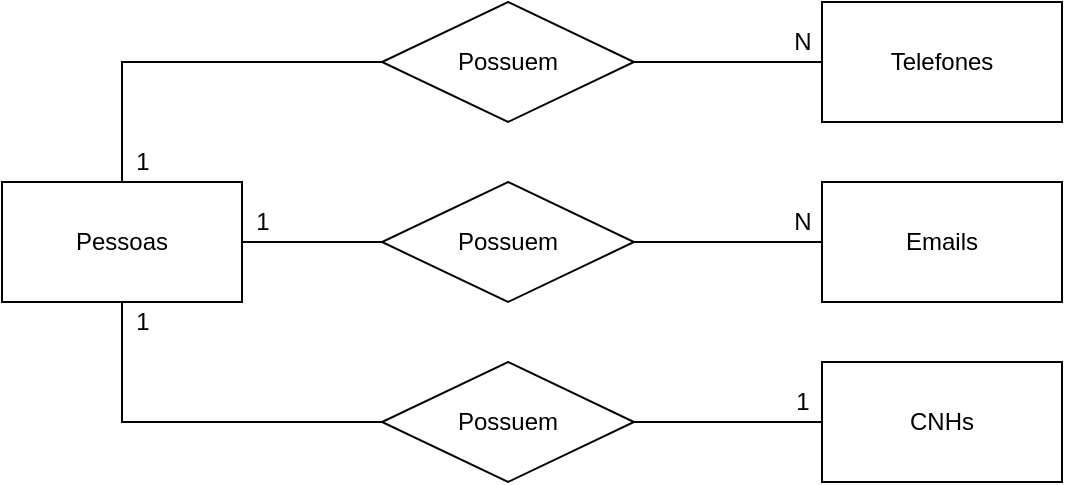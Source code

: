 <mxfile version="14.4.3" type="device" pages="2"><diagram id="ESvZoWjKJqyQJ7CzF-t6" name="Conceitual"><mxGraphModel dx="867" dy="361" grid="1" gridSize="10" guides="1" tooltips="1" connect="1" arrows="1" fold="1" page="1" pageScale="1" pageWidth="827" pageHeight="1169" math="0" shadow="0"><root><mxCell id="0"/><mxCell id="1" parent="0"/><mxCell id="Ig3-FzKs4GdSuqoescIP-8" style="edgeStyle=orthogonalEdgeStyle;rounded=0;orthogonalLoop=1;jettySize=auto;html=1;entryX=0;entryY=0.5;entryDx=0;entryDy=0;endArrow=none;endFill=0;" parent="1" source="Ig3-FzKs4GdSuqoescIP-1" target="Ig3-FzKs4GdSuqoescIP-4" edge="1"><mxGeometry relative="1" as="geometry"/></mxCell><mxCell id="Ig3-FzKs4GdSuqoescIP-1" value="Pessoas" style="rounded=0;whiteSpace=wrap;html=1;" parent="1" vertex="1"><mxGeometry x="120" y="120" width="120" height="60" as="geometry"/></mxCell><mxCell id="Ig3-FzKs4GdSuqoescIP-9" style="edgeStyle=orthogonalEdgeStyle;rounded=0;orthogonalLoop=1;jettySize=auto;html=1;entryX=0;entryY=0.5;entryDx=0;entryDy=0;endArrow=none;endFill=0;exitX=1;exitY=0.5;exitDx=0;exitDy=0;" parent="1" source="nkIx_J77gm-nDqz6aMDA-3" target="Ig3-FzKs4GdSuqoescIP-6" edge="1"><mxGeometry relative="1" as="geometry"/></mxCell><mxCell id="Ig3-FzKs4GdSuqoescIP-10" style="edgeStyle=orthogonalEdgeStyle;rounded=0;orthogonalLoop=1;jettySize=auto;html=1;entryX=0;entryY=0.5;entryDx=0;entryDy=0;endArrow=none;endFill=0;" parent="1" source="Ig3-FzKs4GdSuqoescIP-4" target="Ig3-FzKs4GdSuqoescIP-5" edge="1"><mxGeometry relative="1" as="geometry"/></mxCell><mxCell id="Ig3-FzKs4GdSuqoescIP-11" style="edgeStyle=orthogonalEdgeStyle;rounded=0;orthogonalLoop=1;jettySize=auto;html=1;entryX=0;entryY=0.5;entryDx=0;entryDy=0;endArrow=none;endFill=0;exitX=1;exitY=0.5;exitDx=0;exitDy=0;" parent="1" source="nkIx_J77gm-nDqz6aMDA-2" target="Ig3-FzKs4GdSuqoescIP-7" edge="1"><mxGeometry relative="1" as="geometry"/></mxCell><mxCell id="Ig3-FzKs4GdSuqoescIP-4" value="Possuem" style="rhombus;whiteSpace=wrap;html=1;" parent="1" vertex="1"><mxGeometry x="310" y="120" width="126" height="60" as="geometry"/></mxCell><mxCell id="Ig3-FzKs4GdSuqoescIP-5" value="Emails" style="rounded=0;whiteSpace=wrap;html=1;" parent="1" vertex="1"><mxGeometry x="530" y="120" width="120" height="60" as="geometry"/></mxCell><mxCell id="Ig3-FzKs4GdSuqoescIP-6" value="Telefones" style="rounded=0;whiteSpace=wrap;html=1;" parent="1" vertex="1"><mxGeometry x="530" y="30" width="120" height="60" as="geometry"/></mxCell><mxCell id="Ig3-FzKs4GdSuqoescIP-7" value="CNHs" style="rounded=0;whiteSpace=wrap;html=1;" parent="1" vertex="1"><mxGeometry x="530" y="210" width="120" height="60" as="geometry"/></mxCell><mxCell id="Ig3-FzKs4GdSuqoescIP-12" value="1" style="text;html=1;align=center;verticalAlign=middle;resizable=0;points=[];autosize=1;" parent="1" vertex="1"><mxGeometry x="240" y="130" width="20" height="20" as="geometry"/></mxCell><mxCell id="Ig3-FzKs4GdSuqoescIP-13" value="N" style="text;html=1;align=center;verticalAlign=middle;resizable=0;points=[];autosize=1;" parent="1" vertex="1"><mxGeometry x="510" y="40" width="20" height="20" as="geometry"/></mxCell><mxCell id="Ig3-FzKs4GdSuqoescIP-14" value="N" style="text;html=1;align=center;verticalAlign=middle;resizable=0;points=[];autosize=1;" parent="1" vertex="1"><mxGeometry x="510" y="130" width="20" height="20" as="geometry"/></mxCell><mxCell id="Ig3-FzKs4GdSuqoescIP-15" value="1" style="text;html=1;align=center;verticalAlign=middle;resizable=0;points=[];autosize=1;" parent="1" vertex="1"><mxGeometry x="510" y="220" width="20" height="20" as="geometry"/></mxCell><mxCell id="nkIx_J77gm-nDqz6aMDA-4" style="edgeStyle=orthogonalEdgeStyle;rounded=0;orthogonalLoop=1;jettySize=auto;html=1;entryX=0.5;entryY=1;entryDx=0;entryDy=0;endArrow=none;endFill=0;" parent="1" source="nkIx_J77gm-nDqz6aMDA-2" target="Ig3-FzKs4GdSuqoescIP-1" edge="1"><mxGeometry relative="1" as="geometry"/></mxCell><mxCell id="nkIx_J77gm-nDqz6aMDA-2" value="Possuem" style="rhombus;whiteSpace=wrap;html=1;" parent="1" vertex="1"><mxGeometry x="310" y="210" width="126" height="60" as="geometry"/></mxCell><mxCell id="nkIx_J77gm-nDqz6aMDA-6" style="edgeStyle=orthogonalEdgeStyle;rounded=0;orthogonalLoop=1;jettySize=auto;html=1;entryX=0.5;entryY=0;entryDx=0;entryDy=0;endArrow=none;endFill=0;" parent="1" source="nkIx_J77gm-nDqz6aMDA-3" target="Ig3-FzKs4GdSuqoescIP-1" edge="1"><mxGeometry relative="1" as="geometry"/></mxCell><mxCell id="nkIx_J77gm-nDqz6aMDA-3" value="Possuem" style="rhombus;whiteSpace=wrap;html=1;" parent="1" vertex="1"><mxGeometry x="310" y="30" width="126" height="60" as="geometry"/></mxCell><mxCell id="nkIx_J77gm-nDqz6aMDA-7" value="1" style="text;html=1;align=center;verticalAlign=middle;resizable=0;points=[];autosize=1;" parent="1" vertex="1"><mxGeometry x="180" y="100" width="20" height="20" as="geometry"/></mxCell><mxCell id="nkIx_J77gm-nDqz6aMDA-8" value="1" style="text;html=1;align=center;verticalAlign=middle;resizable=0;points=[];autosize=1;" parent="1" vertex="1"><mxGeometry x="180" y="180" width="20" height="20" as="geometry"/></mxCell></root></mxGraphModel></diagram><diagram id="oHgUbyuyKfPYm3LxstDz" name="Logico"><mxGraphModel dx="867" dy="392" grid="1" gridSize="10" guides="1" tooltips="1" connect="1" arrows="1" fold="1" page="1" pageScale="1" pageWidth="827" pageHeight="1169" math="0" shadow="0"><root><mxCell id="3Jcxzer3iFQHgrnY7J2S-0"/><mxCell id="3Jcxzer3iFQHgrnY7J2S-1" parent="3Jcxzer3iFQHgrnY7J2S-0"/><mxCell id="KZsk3gfWfzQXcNwcFPr--0" value="Emails" style="shape=table;startSize=30;container=1;collapsible=1;childLayout=tableLayout;fixedRows=1;rowLines=0;fontStyle=1;align=center;resizeLast=1;" parent="3Jcxzer3iFQHgrnY7J2S-1" vertex="1"><mxGeometry x="420" y="200" width="180" height="130" as="geometry"/></mxCell><mxCell id="KZsk3gfWfzQXcNwcFPr--1" value="" style="shape=partialRectangle;collapsible=0;dropTarget=0;pointerEvents=0;fillColor=none;top=0;left=0;bottom=1;right=0;points=[[0,0.5],[1,0.5]];portConstraint=eastwest;" parent="KZsk3gfWfzQXcNwcFPr--0" vertex="1"><mxGeometry y="30" width="180" height="30" as="geometry"/></mxCell><mxCell id="KZsk3gfWfzQXcNwcFPr--2" value="PK" style="shape=partialRectangle;connectable=0;fillColor=none;top=0;left=0;bottom=0;right=0;fontStyle=1;overflow=hidden;" parent="KZsk3gfWfzQXcNwcFPr--1" vertex="1"><mxGeometry width="30" height="30" as="geometry"/></mxCell><mxCell id="KZsk3gfWfzQXcNwcFPr--3" value="idEmail" style="shape=partialRectangle;connectable=0;fillColor=none;top=0;left=0;bottom=0;right=0;align=left;spacingLeft=6;fontStyle=5;overflow=hidden;" parent="KZsk3gfWfzQXcNwcFPr--1" vertex="1"><mxGeometry x="30" width="150" height="30" as="geometry"/></mxCell><mxCell id="Kw775XX3l6eiu1182jQ9-18" value="" style="shape=partialRectangle;collapsible=0;dropTarget=0;pointerEvents=0;fillColor=none;top=0;left=0;bottom=1;right=0;points=[[0,0.5],[1,0.5]];portConstraint=eastwest;" parent="KZsk3gfWfzQXcNwcFPr--0" vertex="1"><mxGeometry y="60" width="180" height="30" as="geometry"/></mxCell><mxCell id="Kw775XX3l6eiu1182jQ9-19" value="FK" style="shape=partialRectangle;connectable=0;fillColor=none;top=0;left=0;bottom=0;right=0;fontStyle=1;overflow=hidden;" parent="Kw775XX3l6eiu1182jQ9-18" vertex="1"><mxGeometry width="30" height="30" as="geometry"/></mxCell><mxCell id="Kw775XX3l6eiu1182jQ9-20" value="idPessoa" style="shape=partialRectangle;connectable=0;fillColor=none;top=0;left=0;bottom=0;right=0;align=left;spacingLeft=6;fontStyle=5;overflow=hidden;" parent="Kw775XX3l6eiu1182jQ9-18" vertex="1"><mxGeometry x="30" width="150" height="30" as="geometry"/></mxCell><mxCell id="Kw775XX3l6eiu1182jQ9-15" value="" style="shape=partialRectangle;collapsible=0;dropTarget=0;pointerEvents=0;fillColor=none;top=0;left=0;bottom=0;right=0;points=[[0,0.5],[1,0.5]];portConstraint=eastwest;" parent="KZsk3gfWfzQXcNwcFPr--0" vertex="1"><mxGeometry y="90" width="180" height="30" as="geometry"/></mxCell><mxCell id="Kw775XX3l6eiu1182jQ9-16" value="" style="shape=partialRectangle;connectable=0;fillColor=none;top=0;left=0;bottom=0;right=0;editable=1;overflow=hidden;" parent="Kw775XX3l6eiu1182jQ9-15" vertex="1"><mxGeometry width="30" height="30" as="geometry"/></mxCell><mxCell id="Kw775XX3l6eiu1182jQ9-17" value="Email" style="shape=partialRectangle;connectable=0;fillColor=none;top=0;left=0;bottom=0;right=0;align=left;spacingLeft=6;overflow=hidden;" parent="Kw775XX3l6eiu1182jQ9-15" vertex="1"><mxGeometry x="30" width="150" height="30" as="geometry"/></mxCell><mxCell id="KZsk3gfWfzQXcNwcFPr--10" value="Telefones" style="shape=table;startSize=30;container=1;collapsible=1;childLayout=tableLayout;fixedRows=1;rowLines=0;fontStyle=1;align=center;resizeLast=1;" parent="3Jcxzer3iFQHgrnY7J2S-1" vertex="1"><mxGeometry x="420" y="10" width="180" height="160" as="geometry"/></mxCell><mxCell id="KZsk3gfWfzQXcNwcFPr--11" value="" style="shape=partialRectangle;collapsible=0;dropTarget=0;pointerEvents=0;fillColor=none;top=0;left=0;bottom=1;right=0;points=[[0,0.5],[1,0.5]];portConstraint=eastwest;" parent="KZsk3gfWfzQXcNwcFPr--10" vertex="1"><mxGeometry y="30" width="180" height="30" as="geometry"/></mxCell><mxCell id="KZsk3gfWfzQXcNwcFPr--12" value="PK" style="shape=partialRectangle;connectable=0;fillColor=none;top=0;left=0;bottom=0;right=0;fontStyle=1;overflow=hidden;" parent="KZsk3gfWfzQXcNwcFPr--11" vertex="1"><mxGeometry width="30" height="30" as="geometry"/></mxCell><mxCell id="KZsk3gfWfzQXcNwcFPr--13" value="idTelefone" style="shape=partialRectangle;connectable=0;fillColor=none;top=0;left=0;bottom=0;right=0;align=left;spacingLeft=6;fontStyle=5;overflow=hidden;" parent="KZsk3gfWfzQXcNwcFPr--11" vertex="1"><mxGeometry x="30" width="150" height="30" as="geometry"/></mxCell><mxCell id="Kw775XX3l6eiu1182jQ9-9" value="" style="shape=partialRectangle;collapsible=0;dropTarget=0;pointerEvents=0;fillColor=none;top=0;left=0;bottom=1;right=0;points=[[0,0.5],[1,0.5]];portConstraint=eastwest;" parent="KZsk3gfWfzQXcNwcFPr--10" vertex="1"><mxGeometry y="60" width="180" height="30" as="geometry"/></mxCell><mxCell id="Kw775XX3l6eiu1182jQ9-10" value="FK" style="shape=partialRectangle;connectable=0;fillColor=none;top=0;left=0;bottom=0;right=0;fontStyle=1;overflow=hidden;" parent="Kw775XX3l6eiu1182jQ9-9" vertex="1"><mxGeometry width="30" height="30" as="geometry"/></mxCell><mxCell id="Kw775XX3l6eiu1182jQ9-11" value="idPessoa" style="shape=partialRectangle;connectable=0;fillColor=none;top=0;left=0;bottom=0;right=0;align=left;spacingLeft=6;fontStyle=5;overflow=hidden;" parent="Kw775XX3l6eiu1182jQ9-9" vertex="1"><mxGeometry x="30" width="150" height="30" as="geometry"/></mxCell><mxCell id="KZsk3gfWfzQXcNwcFPr--14" value="" style="shape=partialRectangle;collapsible=0;dropTarget=0;pointerEvents=0;fillColor=none;top=0;left=0;bottom=0;right=0;points=[[0,0.5],[1,0.5]];portConstraint=eastwest;" parent="KZsk3gfWfzQXcNwcFPr--10" vertex="1"><mxGeometry y="90" width="180" height="30" as="geometry"/></mxCell><mxCell id="KZsk3gfWfzQXcNwcFPr--15" value="" style="shape=partialRectangle;connectable=0;fillColor=none;top=0;left=0;bottom=0;right=0;editable=1;overflow=hidden;" parent="KZsk3gfWfzQXcNwcFPr--14" vertex="1"><mxGeometry width="30" height="30" as="geometry"/></mxCell><mxCell id="KZsk3gfWfzQXcNwcFPr--16" value="Numero" style="shape=partialRectangle;connectable=0;fillColor=none;top=0;left=0;bottom=0;right=0;align=left;spacingLeft=6;overflow=hidden;" parent="KZsk3gfWfzQXcNwcFPr--14" vertex="1"><mxGeometry x="30" width="150" height="30" as="geometry"/></mxCell><mxCell id="KZsk3gfWfzQXcNwcFPr--17" value="" style="shape=partialRectangle;collapsible=0;dropTarget=0;pointerEvents=0;fillColor=none;top=0;left=0;bottom=0;right=0;points=[[0,0.5],[1,0.5]];portConstraint=eastwest;" parent="KZsk3gfWfzQXcNwcFPr--10" vertex="1"><mxGeometry y="120" width="180" height="30" as="geometry"/></mxCell><mxCell id="KZsk3gfWfzQXcNwcFPr--18" value="" style="shape=partialRectangle;connectable=0;fillColor=none;top=0;left=0;bottom=0;right=0;editable=1;overflow=hidden;" parent="KZsk3gfWfzQXcNwcFPr--17" vertex="1"><mxGeometry width="30" height="30" as="geometry"/></mxCell><mxCell id="KZsk3gfWfzQXcNwcFPr--19" value="DDD" style="shape=partialRectangle;connectable=0;fillColor=none;top=0;left=0;bottom=0;right=0;align=left;spacingLeft=6;overflow=hidden;" parent="KZsk3gfWfzQXcNwcFPr--17" vertex="1"><mxGeometry x="30" width="150" height="30" as="geometry"/></mxCell><mxCell id="KZsk3gfWfzQXcNwcFPr--20" value="CNHs" style="shape=table;startSize=30;container=1;collapsible=1;childLayout=tableLayout;fixedRows=1;rowLines=0;fontStyle=1;align=center;resizeLast=1;" parent="3Jcxzer3iFQHgrnY7J2S-1" vertex="1"><mxGeometry x="420" y="360" width="180" height="130" as="geometry"/></mxCell><mxCell id="KZsk3gfWfzQXcNwcFPr--21" value="" style="shape=partialRectangle;collapsible=0;dropTarget=0;pointerEvents=0;fillColor=none;top=0;left=0;bottom=1;right=0;points=[[0,0.5],[1,0.5]];portConstraint=eastwest;" parent="KZsk3gfWfzQXcNwcFPr--20" vertex="1"><mxGeometry y="30" width="180" height="30" as="geometry"/></mxCell><mxCell id="KZsk3gfWfzQXcNwcFPr--22" value="PK" style="shape=partialRectangle;connectable=0;fillColor=none;top=0;left=0;bottom=0;right=0;fontStyle=1;overflow=hidden;" parent="KZsk3gfWfzQXcNwcFPr--21" vertex="1"><mxGeometry width="30" height="30" as="geometry"/></mxCell><mxCell id="KZsk3gfWfzQXcNwcFPr--23" value="idCnh" style="shape=partialRectangle;connectable=0;fillColor=none;top=0;left=0;bottom=0;right=0;align=left;spacingLeft=6;fontStyle=5;overflow=hidden;" parent="KZsk3gfWfzQXcNwcFPr--21" vertex="1"><mxGeometry x="30" width="150" height="30" as="geometry"/></mxCell><mxCell id="KZsk3gfWfzQXcNwcFPr--24" value="" style="shape=partialRectangle;collapsible=0;dropTarget=0;pointerEvents=0;fillColor=none;top=0;left=0;bottom=0;right=0;points=[[0,0.5],[1,0.5]];portConstraint=eastwest;" parent="KZsk3gfWfzQXcNwcFPr--20" vertex="1"><mxGeometry y="60" width="180" height="30" as="geometry"/></mxCell><mxCell id="KZsk3gfWfzQXcNwcFPr--25" value="" style="shape=partialRectangle;connectable=0;fillColor=none;top=0;left=0;bottom=0;right=0;editable=1;overflow=hidden;" parent="KZsk3gfWfzQXcNwcFPr--24" vertex="1"><mxGeometry width="30" height="30" as="geometry"/></mxCell><mxCell id="KZsk3gfWfzQXcNwcFPr--26" value="CNH" style="shape=partialRectangle;connectable=0;fillColor=none;top=0;left=0;bottom=0;right=0;align=left;spacingLeft=6;overflow=hidden;" parent="KZsk3gfWfzQXcNwcFPr--24" vertex="1"><mxGeometry x="30" width="150" height="30" as="geometry"/></mxCell><mxCell id="KZsk3gfWfzQXcNwcFPr--27" value="" style="shape=partialRectangle;collapsible=0;dropTarget=0;pointerEvents=0;fillColor=none;top=0;left=0;bottom=0;right=0;points=[[0,0.5],[1,0.5]];portConstraint=eastwest;" parent="KZsk3gfWfzQXcNwcFPr--20" vertex="1"><mxGeometry y="90" width="180" height="30" as="geometry"/></mxCell><mxCell id="KZsk3gfWfzQXcNwcFPr--28" value="" style="shape=partialRectangle;connectable=0;fillColor=none;top=0;left=0;bottom=0;right=0;editable=1;overflow=hidden;" parent="KZsk3gfWfzQXcNwcFPr--27" vertex="1"><mxGeometry width="30" height="30" as="geometry"/></mxCell><mxCell id="KZsk3gfWfzQXcNwcFPr--29" value="Categoria" style="shape=partialRectangle;connectable=0;fillColor=none;top=0;left=0;bottom=0;right=0;align=left;spacingLeft=6;overflow=hidden;" parent="KZsk3gfWfzQXcNwcFPr--27" vertex="1"><mxGeometry x="30" width="150" height="30" as="geometry"/></mxCell><mxCell id="twVUxH1h5VeQB_4Dop5s-0" value="" style="edgeStyle=entityRelationEdgeStyle;fontSize=12;html=1;endArrow=ERmandOne;startArrow=ERmandOne;exitX=1;exitY=0.5;exitDx=0;exitDy=0;entryX=0;entryY=0.5;entryDx=0;entryDy=0;" parent="3Jcxzer3iFQHgrnY7J2S-1" source="twVUxH1h5VeQB_4Dop5s-13" target="KZsk3gfWfzQXcNwcFPr--21" edge="1"><mxGeometry width="100" height="100" relative="1" as="geometry"><mxPoint x="280" y="405" as="sourcePoint"/><mxPoint x="370" y="450" as="targetPoint"/></mxGeometry></mxCell><mxCell id="twVUxH1h5VeQB_4Dop5s-1" value="" style="edgeStyle=entityRelationEdgeStyle;fontSize=12;html=1;endArrow=ERoneToMany;exitX=1;exitY=0.5;exitDx=0;exitDy=0;entryX=0;entryY=0.5;entryDx=0;entryDy=0;" parent="3Jcxzer3iFQHgrnY7J2S-1" source="twVUxH1h5VeQB_4Dop5s-13" target="Kw775XX3l6eiu1182jQ9-18" edge="1"><mxGeometry width="100" height="100" relative="1" as="geometry"><mxPoint x="280" y="245" as="sourcePoint"/><mxPoint x="380" y="280" as="targetPoint"/></mxGeometry></mxCell><mxCell id="twVUxH1h5VeQB_4Dop5s-12" value="Pessoas" style="shape=table;startSize=30;container=1;collapsible=1;childLayout=tableLayout;fixedRows=1;rowLines=0;fontStyle=1;align=center;resizeLast=1;" parent="3Jcxzer3iFQHgrnY7J2S-1" vertex="1"><mxGeometry x="90" y="220" width="180" height="130" as="geometry"/></mxCell><mxCell id="twVUxH1h5VeQB_4Dop5s-13" value="" style="shape=partialRectangle;collapsible=0;dropTarget=0;pointerEvents=0;fillColor=none;top=0;left=0;bottom=1;right=0;points=[[0,0.5],[1,0.5]];portConstraint=eastwest;" parent="twVUxH1h5VeQB_4Dop5s-12" vertex="1"><mxGeometry y="30" width="180" height="30" as="geometry"/></mxCell><mxCell id="twVUxH1h5VeQB_4Dop5s-14" value="PK" style="shape=partialRectangle;connectable=0;fillColor=none;top=0;left=0;bottom=0;right=0;fontStyle=1;overflow=hidden;" parent="twVUxH1h5VeQB_4Dop5s-13" vertex="1"><mxGeometry width="30" height="30" as="geometry"/></mxCell><mxCell id="twVUxH1h5VeQB_4Dop5s-15" value="idPessoa" style="shape=partialRectangle;connectable=0;fillColor=none;top=0;left=0;bottom=0;right=0;align=left;spacingLeft=6;fontStyle=5;overflow=hidden;" parent="twVUxH1h5VeQB_4Dop5s-13" vertex="1"><mxGeometry x="30" width="150" height="30" as="geometry"/></mxCell><mxCell id="twVUxH1h5VeQB_4Dop5s-16" value="" style="shape=partialRectangle;collapsible=0;dropTarget=0;pointerEvents=0;fillColor=none;top=0;left=0;bottom=0;right=0;points=[[0,0.5],[1,0.5]];portConstraint=eastwest;" parent="twVUxH1h5VeQB_4Dop5s-12" vertex="1"><mxGeometry y="60" width="180" height="30" as="geometry"/></mxCell><mxCell id="twVUxH1h5VeQB_4Dop5s-17" value="" style="shape=partialRectangle;connectable=0;fillColor=none;top=0;left=0;bottom=0;right=0;editable=1;overflow=hidden;" parent="twVUxH1h5VeQB_4Dop5s-16" vertex="1"><mxGeometry width="30" height="30" as="geometry"/></mxCell><mxCell id="twVUxH1h5VeQB_4Dop5s-18" value="Nome" style="shape=partialRectangle;connectable=0;fillColor=none;top=0;left=0;bottom=0;right=0;align=left;spacingLeft=6;overflow=hidden;" parent="twVUxH1h5VeQB_4Dop5s-16" vertex="1"><mxGeometry x="30" width="150" height="30" as="geometry"/></mxCell><mxCell id="twVUxH1h5VeQB_4Dop5s-19" value="" style="shape=partialRectangle;collapsible=0;dropTarget=0;pointerEvents=0;fillColor=none;top=0;left=0;bottom=0;right=0;points=[[0,0.5],[1,0.5]];portConstraint=eastwest;" parent="twVUxH1h5VeQB_4Dop5s-12" vertex="1"><mxGeometry y="90" width="180" height="30" as="geometry"/></mxCell><mxCell id="twVUxH1h5VeQB_4Dop5s-20" value="" style="shape=partialRectangle;connectable=0;fillColor=none;top=0;left=0;bottom=0;right=0;editable=1;overflow=hidden;" parent="twVUxH1h5VeQB_4Dop5s-19" vertex="1"><mxGeometry width="30" height="30" as="geometry"/></mxCell><mxCell id="twVUxH1h5VeQB_4Dop5s-21" value="RG" style="shape=partialRectangle;connectable=0;fillColor=none;top=0;left=0;bottom=0;right=0;align=left;spacingLeft=6;overflow=hidden;" parent="twVUxH1h5VeQB_4Dop5s-19" vertex="1"><mxGeometry x="30" width="150" height="30" as="geometry"/></mxCell><mxCell id="twVUxH1h5VeQB_4Dop5s-22" value="" style="edgeStyle=entityRelationEdgeStyle;fontSize=12;html=1;endArrow=ERoneToMany;exitX=1;exitY=0.5;exitDx=0;exitDy=0;entryX=0;entryY=0.5;entryDx=0;entryDy=0;" parent="3Jcxzer3iFQHgrnY7J2S-1" source="twVUxH1h5VeQB_4Dop5s-13" target="Kw775XX3l6eiu1182jQ9-9" edge="1"><mxGeometry width="100" height="100" relative="1" as="geometry"><mxPoint x="360" y="370" as="sourcePoint"/><mxPoint x="460" y="270" as="targetPoint"/></mxGeometry></mxCell></root></mxGraphModel></diagram></mxfile>